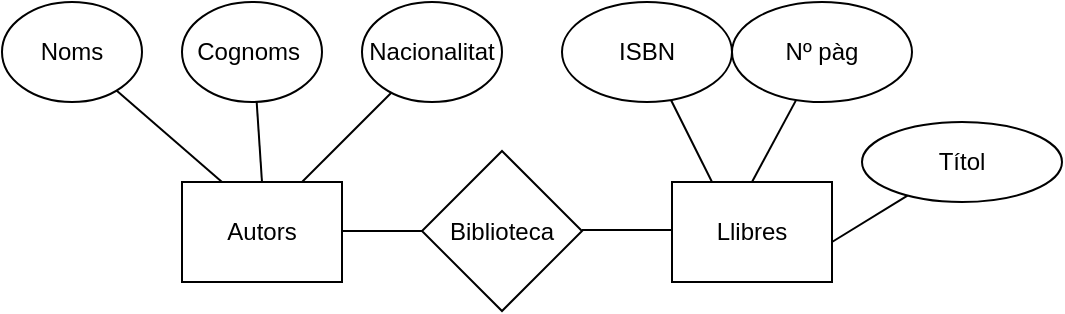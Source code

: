 <mxfile version="13.7.7" type="github">
  <diagram id="R2lEEEUBdFMjLlhIrx00" name="Page-1">
    <mxGraphModel dx="1038" dy="580" grid="1" gridSize="10" guides="1" tooltips="1" connect="1" arrows="1" fold="1" page="1" pageScale="1" pageWidth="850" pageHeight="1100" math="0" shadow="0" extFonts="Permanent Marker^https://fonts.googleapis.com/css?family=Permanent+Marker">
      <root>
        <mxCell id="0" />
        <mxCell id="1" parent="0" />
        <mxCell id="Z8WHWl6kTW19UieGqXyN-1" value="Autors" style="rounded=0;whiteSpace=wrap;html=1;" vertex="1" parent="1">
          <mxGeometry x="140" y="270" width="80" height="50" as="geometry" />
        </mxCell>
        <mxCell id="Z8WHWl6kTW19UieGqXyN-2" value="" style="endArrow=none;html=1;" edge="1" parent="1" target="Z8WHWl6kTW19UieGqXyN-3">
          <mxGeometry width="50" height="50" relative="1" as="geometry">
            <mxPoint x="220" y="294.5" as="sourcePoint" />
            <mxPoint x="300" y="294.5" as="targetPoint" />
          </mxGeometry>
        </mxCell>
        <mxCell id="Z8WHWl6kTW19UieGqXyN-3" value="Biblioteca" style="rhombus;whiteSpace=wrap;html=1;" vertex="1" parent="1">
          <mxGeometry x="260" y="254.5" width="80" height="80" as="geometry" />
        </mxCell>
        <mxCell id="Z8WHWl6kTW19UieGqXyN-4" value="" style="endArrow=none;html=1;" edge="1" parent="1">
          <mxGeometry width="50" height="50" relative="1" as="geometry">
            <mxPoint x="340" y="294" as="sourcePoint" />
            <mxPoint x="400" y="294" as="targetPoint" />
          </mxGeometry>
        </mxCell>
        <mxCell id="Z8WHWl6kTW19UieGqXyN-5" value="Llibres" style="rounded=0;whiteSpace=wrap;html=1;" vertex="1" parent="1">
          <mxGeometry x="385" y="270" width="80" height="50" as="geometry" />
        </mxCell>
        <mxCell id="Z8WHWl6kTW19UieGqXyN-10" value="" style="endArrow=none;html=1;exitX=0.25;exitY=0;exitDx=0;exitDy=0;" edge="1" parent="1" source="Z8WHWl6kTW19UieGqXyN-1" target="Z8WHWl6kTW19UieGqXyN-11">
          <mxGeometry width="50" height="50" relative="1" as="geometry">
            <mxPoint x="100" y="230" as="sourcePoint" />
            <mxPoint x="160" y="270" as="targetPoint" />
          </mxGeometry>
        </mxCell>
        <mxCell id="Z8WHWl6kTW19UieGqXyN-11" value="Noms" style="ellipse;whiteSpace=wrap;html=1;" vertex="1" parent="1">
          <mxGeometry x="50" y="180" width="70" height="50" as="geometry" />
        </mxCell>
        <mxCell id="Z8WHWl6kTW19UieGqXyN-12" value="" style="endArrow=none;html=1;" edge="1" parent="1">
          <mxGeometry width="50" height="50" relative="1" as="geometry">
            <mxPoint x="180" y="270" as="sourcePoint" />
            <mxPoint x="177.328" y="229.922" as="targetPoint" />
          </mxGeometry>
        </mxCell>
        <mxCell id="Z8WHWl6kTW19UieGqXyN-14" value="Cognoms&amp;nbsp;" style="ellipse;whiteSpace=wrap;html=1;" vertex="1" parent="1">
          <mxGeometry x="140" y="180" width="70" height="50" as="geometry" />
        </mxCell>
        <mxCell id="Z8WHWl6kTW19UieGqXyN-15" value="" style="endArrow=none;html=1;" edge="1" parent="1" target="Z8WHWl6kTW19UieGqXyN-16">
          <mxGeometry width="50" height="50" relative="1" as="geometry">
            <mxPoint x="200" y="270" as="sourcePoint" />
            <mxPoint x="250" y="220" as="targetPoint" />
          </mxGeometry>
        </mxCell>
        <mxCell id="Z8WHWl6kTW19UieGqXyN-16" value="Nacionalitat" style="ellipse;whiteSpace=wrap;html=1;" vertex="1" parent="1">
          <mxGeometry x="230" y="180" width="70" height="50" as="geometry" />
        </mxCell>
        <mxCell id="Z8WHWl6kTW19UieGqXyN-17" value="" style="endArrow=none;html=1;exitX=0.25;exitY=0;exitDx=0;exitDy=0;" edge="1" parent="1" source="Z8WHWl6kTW19UieGqXyN-5" target="Z8WHWl6kTW19UieGqXyN-18">
          <mxGeometry width="50" height="50" relative="1" as="geometry">
            <mxPoint x="385" y="220" as="sourcePoint" />
            <mxPoint x="425" y="270" as="targetPoint" />
          </mxGeometry>
        </mxCell>
        <mxCell id="Z8WHWl6kTW19UieGqXyN-18" value="ISBN" style="ellipse;whiteSpace=wrap;html=1;" vertex="1" parent="1">
          <mxGeometry x="330" y="180" width="85" height="50" as="geometry" />
        </mxCell>
        <mxCell id="Z8WHWl6kTW19UieGqXyN-19" value="" style="endArrow=none;html=1;" edge="1" parent="1" target="Z8WHWl6kTW19UieGqXyN-20">
          <mxGeometry width="50" height="50" relative="1" as="geometry">
            <mxPoint x="425" y="270" as="sourcePoint" />
            <mxPoint x="440" y="220" as="targetPoint" />
          </mxGeometry>
        </mxCell>
        <mxCell id="Z8WHWl6kTW19UieGqXyN-20" value="Nº pàg" style="ellipse;whiteSpace=wrap;html=1;" vertex="1" parent="1">
          <mxGeometry x="415" y="180" width="90" height="50" as="geometry" />
        </mxCell>
        <mxCell id="Z8WHWl6kTW19UieGqXyN-21" value="" style="endArrow=none;html=1;" edge="1" parent="1" target="Z8WHWl6kTW19UieGqXyN-22">
          <mxGeometry width="50" height="50" relative="1" as="geometry">
            <mxPoint x="465" y="300" as="sourcePoint" />
            <mxPoint x="515" y="250" as="targetPoint" />
          </mxGeometry>
        </mxCell>
        <mxCell id="Z8WHWl6kTW19UieGqXyN-22" value="Títol" style="ellipse;whiteSpace=wrap;html=1;" vertex="1" parent="1">
          <mxGeometry x="480" y="240" width="100" height="40" as="geometry" />
        </mxCell>
      </root>
    </mxGraphModel>
  </diagram>
</mxfile>
